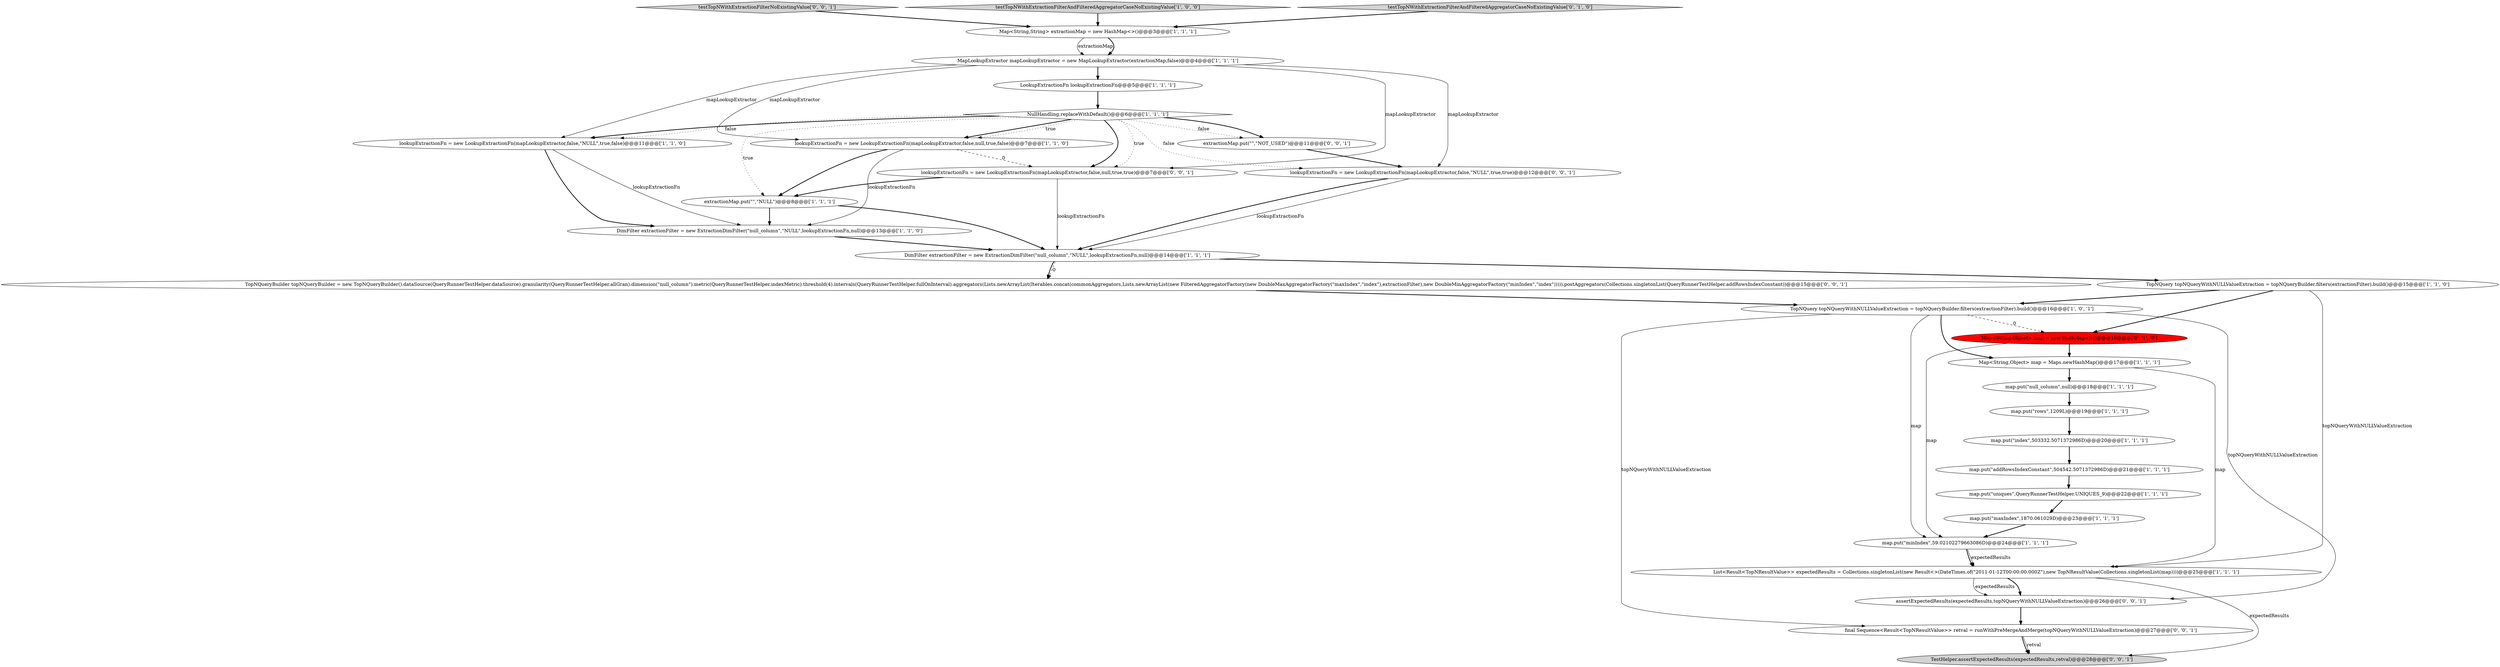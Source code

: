 digraph {
8 [style = filled, label = "MapLookupExtractor mapLookupExtractor = new MapLookupExtractor(extractionMap,false)@@@4@@@['1', '1', '1']", fillcolor = white, shape = ellipse image = "AAA0AAABBB1BBB"];
19 [style = filled, label = "Map<String,Object> map = Maps.newHashMap()@@@17@@@['1', '1', '1']", fillcolor = white, shape = ellipse image = "AAA0AAABBB1BBB"];
28 [style = filled, label = "final Sequence<Result<TopNResultValue>> retval = runWithPreMergeAndMerge(topNQueryWithNULLValueExtraction)@@@27@@@['0', '0', '1']", fillcolor = white, shape = ellipse image = "AAA0AAABBB3BBB"];
18 [style = filled, label = "TopNQuery topNQueryWithNULLValueExtraction = topNQueryBuilder.filters(extractionFilter).build()@@@15@@@['1', '1', '0']", fillcolor = white, shape = ellipse image = "AAA0AAABBB1BBB"];
20 [style = filled, label = "NullHandling.replaceWithDefault()@@@6@@@['1', '1', '1']", fillcolor = white, shape = diamond image = "AAA0AAABBB1BBB"];
4 [style = filled, label = "map.put(\"rows\",1209L)@@@19@@@['1', '1', '1']", fillcolor = white, shape = ellipse image = "AAA0AAABBB1BBB"];
11 [style = filled, label = "map.put(\"minIndex\",59.02102279663086D)@@@24@@@['1', '1', '1']", fillcolor = white, shape = ellipse image = "AAA0AAABBB1BBB"];
12 [style = filled, label = "lookupExtractionFn = new LookupExtractionFn(mapLookupExtractor,false,null,true,false)@@@7@@@['1', '1', '0']", fillcolor = white, shape = ellipse image = "AAA0AAABBB1BBB"];
5 [style = filled, label = "lookupExtractionFn = new LookupExtractionFn(mapLookupExtractor,false,\"NULL\",true,false)@@@11@@@['1', '1', '0']", fillcolor = white, shape = ellipse image = "AAA0AAABBB1BBB"];
13 [style = filled, label = "extractionMap.put(\"\",\"NULL\")@@@8@@@['1', '1', '1']", fillcolor = white, shape = ellipse image = "AAA0AAABBB1BBB"];
2 [style = filled, label = "map.put(\"null_column\",null)@@@18@@@['1', '1', '1']", fillcolor = white, shape = ellipse image = "AAA0AAABBB1BBB"];
14 [style = filled, label = "map.put(\"addRowsIndexConstant\",504542.5071372986D)@@@21@@@['1', '1', '1']", fillcolor = white, shape = ellipse image = "AAA0AAABBB1BBB"];
26 [style = filled, label = "lookupExtractionFn = new LookupExtractionFn(mapLookupExtractor,false,\"NULL\",true,true)@@@12@@@['0', '0', '1']", fillcolor = white, shape = ellipse image = "AAA0AAABBB3BBB"];
0 [style = filled, label = "DimFilter extractionFilter = new ExtractionDimFilter(\"null_column\",\"NULL\",lookupExtractionFn,null)@@@14@@@['1', '1', '1']", fillcolor = white, shape = ellipse image = "AAA0AAABBB1BBB"];
30 [style = filled, label = "TopNQueryBuilder topNQueryBuilder = new TopNQueryBuilder().dataSource(QueryRunnerTestHelper.dataSource).granularity(QueryRunnerTestHelper.allGran).dimension(\"null_column\").metric(QueryRunnerTestHelper.indexMetric).threshold(4).intervals(QueryRunnerTestHelper.fullOnInterval).aggregators(Lists.newArrayList(Iterables.concat(commonAggregators,Lists.newArrayList(new FilteredAggregatorFactory(new DoubleMaxAggregatorFactory(\"maxIndex\",\"index\"),extractionFilter),new DoubleMinAggregatorFactory(\"minIndex\",\"index\"))))).postAggregators(Collections.singletonList(QueryRunnerTestHelper.addRowsIndexConstant))@@@15@@@['0', '0', '1']", fillcolor = white, shape = ellipse image = "AAA0AAABBB3BBB"];
15 [style = filled, label = "map.put(\"maxIndex\",1870.061029D)@@@23@@@['1', '1', '1']", fillcolor = white, shape = ellipse image = "AAA0AAABBB1BBB"];
25 [style = filled, label = "extractionMap.put(\"\",\"NOT_USED\")@@@11@@@['0', '0', '1']", fillcolor = white, shape = ellipse image = "AAA0AAABBB3BBB"];
21 [style = filled, label = "Map<String,Object> map = new HashMap<>()@@@16@@@['0', '1', '0']", fillcolor = red, shape = ellipse image = "AAA1AAABBB2BBB"];
29 [style = filled, label = "testTopNWithExtractionFilterNoExistingValue['0', '0', '1']", fillcolor = lightgray, shape = diamond image = "AAA0AAABBB3BBB"];
23 [style = filled, label = "TestHelper.assertExpectedResults(expectedResults,retval)@@@28@@@['0', '0', '1']", fillcolor = lightgray, shape = ellipse image = "AAA0AAABBB3BBB"];
10 [style = filled, label = "Map<String,String> extractionMap = new HashMap<>()@@@3@@@['1', '1', '1']", fillcolor = white, shape = ellipse image = "AAA0AAABBB1BBB"];
6 [style = filled, label = "TopNQuery topNQueryWithNULLValueExtraction = topNQueryBuilder.filters(extractionFilter).build()@@@16@@@['1', '0', '1']", fillcolor = white, shape = ellipse image = "AAA0AAABBB1BBB"];
24 [style = filled, label = "lookupExtractionFn = new LookupExtractionFn(mapLookupExtractor,false,null,true,true)@@@7@@@['0', '0', '1']", fillcolor = white, shape = ellipse image = "AAA0AAABBB3BBB"];
1 [style = filled, label = "map.put(\"index\",503332.5071372986D)@@@20@@@['1', '1', '1']", fillcolor = white, shape = ellipse image = "AAA0AAABBB1BBB"];
9 [style = filled, label = "List<Result<TopNResultValue>> expectedResults = Collections.singletonList(new Result<>(DateTimes.of(\"2011-01-12T00:00:00.000Z\"),new TopNResultValue(Collections.singletonList(map))))@@@25@@@['1', '1', '1']", fillcolor = white, shape = ellipse image = "AAA0AAABBB1BBB"];
17 [style = filled, label = "DimFilter extractionFilter = new ExtractionDimFilter(\"null_column\",\"NULL\",lookupExtractionFn,null)@@@13@@@['1', '1', '0']", fillcolor = white, shape = ellipse image = "AAA0AAABBB1BBB"];
7 [style = filled, label = "LookupExtractionFn lookupExtractionFn@@@5@@@['1', '1', '1']", fillcolor = white, shape = ellipse image = "AAA0AAABBB1BBB"];
16 [style = filled, label = "testTopNWithExtractionFilterAndFilteredAggregatorCaseNoExistingValue['1', '0', '0']", fillcolor = lightgray, shape = diamond image = "AAA0AAABBB1BBB"];
22 [style = filled, label = "testTopNWithExtractionFilterAndFilteredAggregatorCaseNoExistingValue['0', '1', '0']", fillcolor = lightgray, shape = diamond image = "AAA0AAABBB2BBB"];
3 [style = filled, label = "map.put(\"uniques\",QueryRunnerTestHelper.UNIQUES_9)@@@22@@@['1', '1', '1']", fillcolor = white, shape = ellipse image = "AAA0AAABBB1BBB"];
27 [style = filled, label = "assertExpectedResults(expectedResults,topNQueryWithNULLValueExtraction)@@@26@@@['0', '0', '1']", fillcolor = white, shape = ellipse image = "AAA0AAABBB3BBB"];
8->12 [style = solid, label="mapLookupExtractor"];
14->3 [style = bold, label=""];
6->21 [style = dashed, label="0"];
0->30 [style = bold, label=""];
10->8 [style = solid, label="extractionMap"];
21->19 [style = bold, label=""];
6->27 [style = solid, label="topNQueryWithNULLValueExtraction"];
20->24 [style = dotted, label="true"];
16->10 [style = bold, label=""];
6->11 [style = solid, label="map"];
27->28 [style = bold, label=""];
9->23 [style = solid, label="expectedResults"];
12->17 [style = solid, label="lookupExtractionFn"];
3->15 [style = bold, label=""];
6->19 [style = bold, label=""];
7->20 [style = bold, label=""];
19->2 [style = bold, label=""];
24->13 [style = bold, label=""];
30->6 [style = bold, label=""];
11->9 [style = bold, label=""];
5->17 [style = bold, label=""];
2->4 [style = bold, label=""];
20->25 [style = bold, label=""];
8->7 [style = bold, label=""];
20->5 [style = bold, label=""];
9->27 [style = bold, label=""];
12->13 [style = bold, label=""];
18->9 [style = solid, label="topNQueryWithNULLValueExtraction"];
8->26 [style = solid, label="mapLookupExtractor"];
13->17 [style = bold, label=""];
26->0 [style = bold, label=""];
21->11 [style = solid, label="map"];
19->9 [style = solid, label="map"];
17->0 [style = bold, label=""];
20->5 [style = dotted, label="false"];
5->17 [style = solid, label="lookupExtractionFn"];
24->0 [style = solid, label="lookupExtractionFn"];
10->8 [style = bold, label=""];
15->11 [style = bold, label=""];
18->6 [style = bold, label=""];
9->27 [style = solid, label="expectedResults"];
28->23 [style = bold, label=""];
20->25 [style = dotted, label="false"];
12->24 [style = dashed, label="0"];
25->26 [style = bold, label=""];
20->12 [style = bold, label=""];
0->30 [style = dashed, label="0"];
8->5 [style = solid, label="mapLookupExtractor"];
22->10 [style = bold, label=""];
28->23 [style = solid, label="retval"];
26->0 [style = solid, label="lookupExtractionFn"];
11->9 [style = solid, label="expectedResults"];
0->18 [style = bold, label=""];
1->14 [style = bold, label=""];
4->1 [style = bold, label=""];
29->10 [style = bold, label=""];
20->12 [style = dotted, label="true"];
20->13 [style = dotted, label="true"];
18->21 [style = bold, label=""];
20->24 [style = bold, label=""];
20->26 [style = dotted, label="false"];
6->28 [style = solid, label="topNQueryWithNULLValueExtraction"];
13->0 [style = bold, label=""];
8->24 [style = solid, label="mapLookupExtractor"];
}
